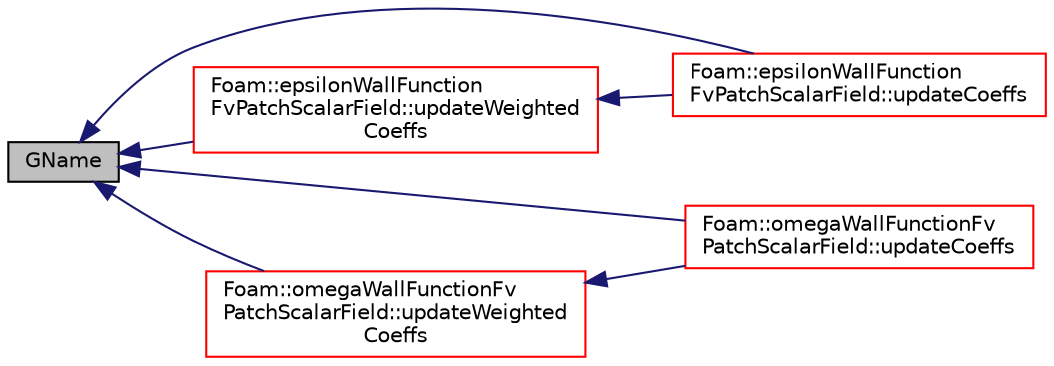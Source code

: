 digraph "GName"
{
  bgcolor="transparent";
  edge [fontname="Helvetica",fontsize="10",labelfontname="Helvetica",labelfontsize="10"];
  node [fontname="Helvetica",fontsize="10",shape=record];
  rankdir="LR";
  Node113 [label="GName",height=0.2,width=0.4,color="black", fillcolor="grey75", style="filled", fontcolor="black"];
  Node113 -> Node114 [dir="back",color="midnightblue",fontsize="10",style="solid",fontname="Helvetica"];
  Node114 [label="Foam::epsilonWallFunction\lFvPatchScalarField::updateCoeffs",height=0.2,width=0.4,color="red",URL="$a32129.html#a7e24eafac629d3733181cd942d4c902f",tooltip="Update the coefficients associated with the patch field. "];
  Node113 -> Node116 [dir="back",color="midnightblue",fontsize="10",style="solid",fontname="Helvetica"];
  Node116 [label="Foam::omegaWallFunctionFv\lPatchScalarField::updateCoeffs",height=0.2,width=0.4,color="red",URL="$a32181.html#a7e24eafac629d3733181cd942d4c902f",tooltip="Update the coefficients associated with the patch field. "];
  Node113 -> Node118 [dir="back",color="midnightblue",fontsize="10",style="solid",fontname="Helvetica"];
  Node118 [label="Foam::epsilonWallFunction\lFvPatchScalarField::updateWeighted\lCoeffs",height=0.2,width=0.4,color="red",URL="$a32129.html#abdb19742355ced144cd0033d4c5b1e35",tooltip="Update the coefficients associated with the patch field. "];
  Node118 -> Node114 [dir="back",color="midnightblue",fontsize="10",style="solid",fontname="Helvetica"];
  Node113 -> Node119 [dir="back",color="midnightblue",fontsize="10",style="solid",fontname="Helvetica"];
  Node119 [label="Foam::omegaWallFunctionFv\lPatchScalarField::updateWeighted\lCoeffs",height=0.2,width=0.4,color="red",URL="$a32181.html#abdb19742355ced144cd0033d4c5b1e35",tooltip="Update the coefficients associated with the patch field. "];
  Node119 -> Node116 [dir="back",color="midnightblue",fontsize="10",style="solid",fontname="Helvetica"];
}
